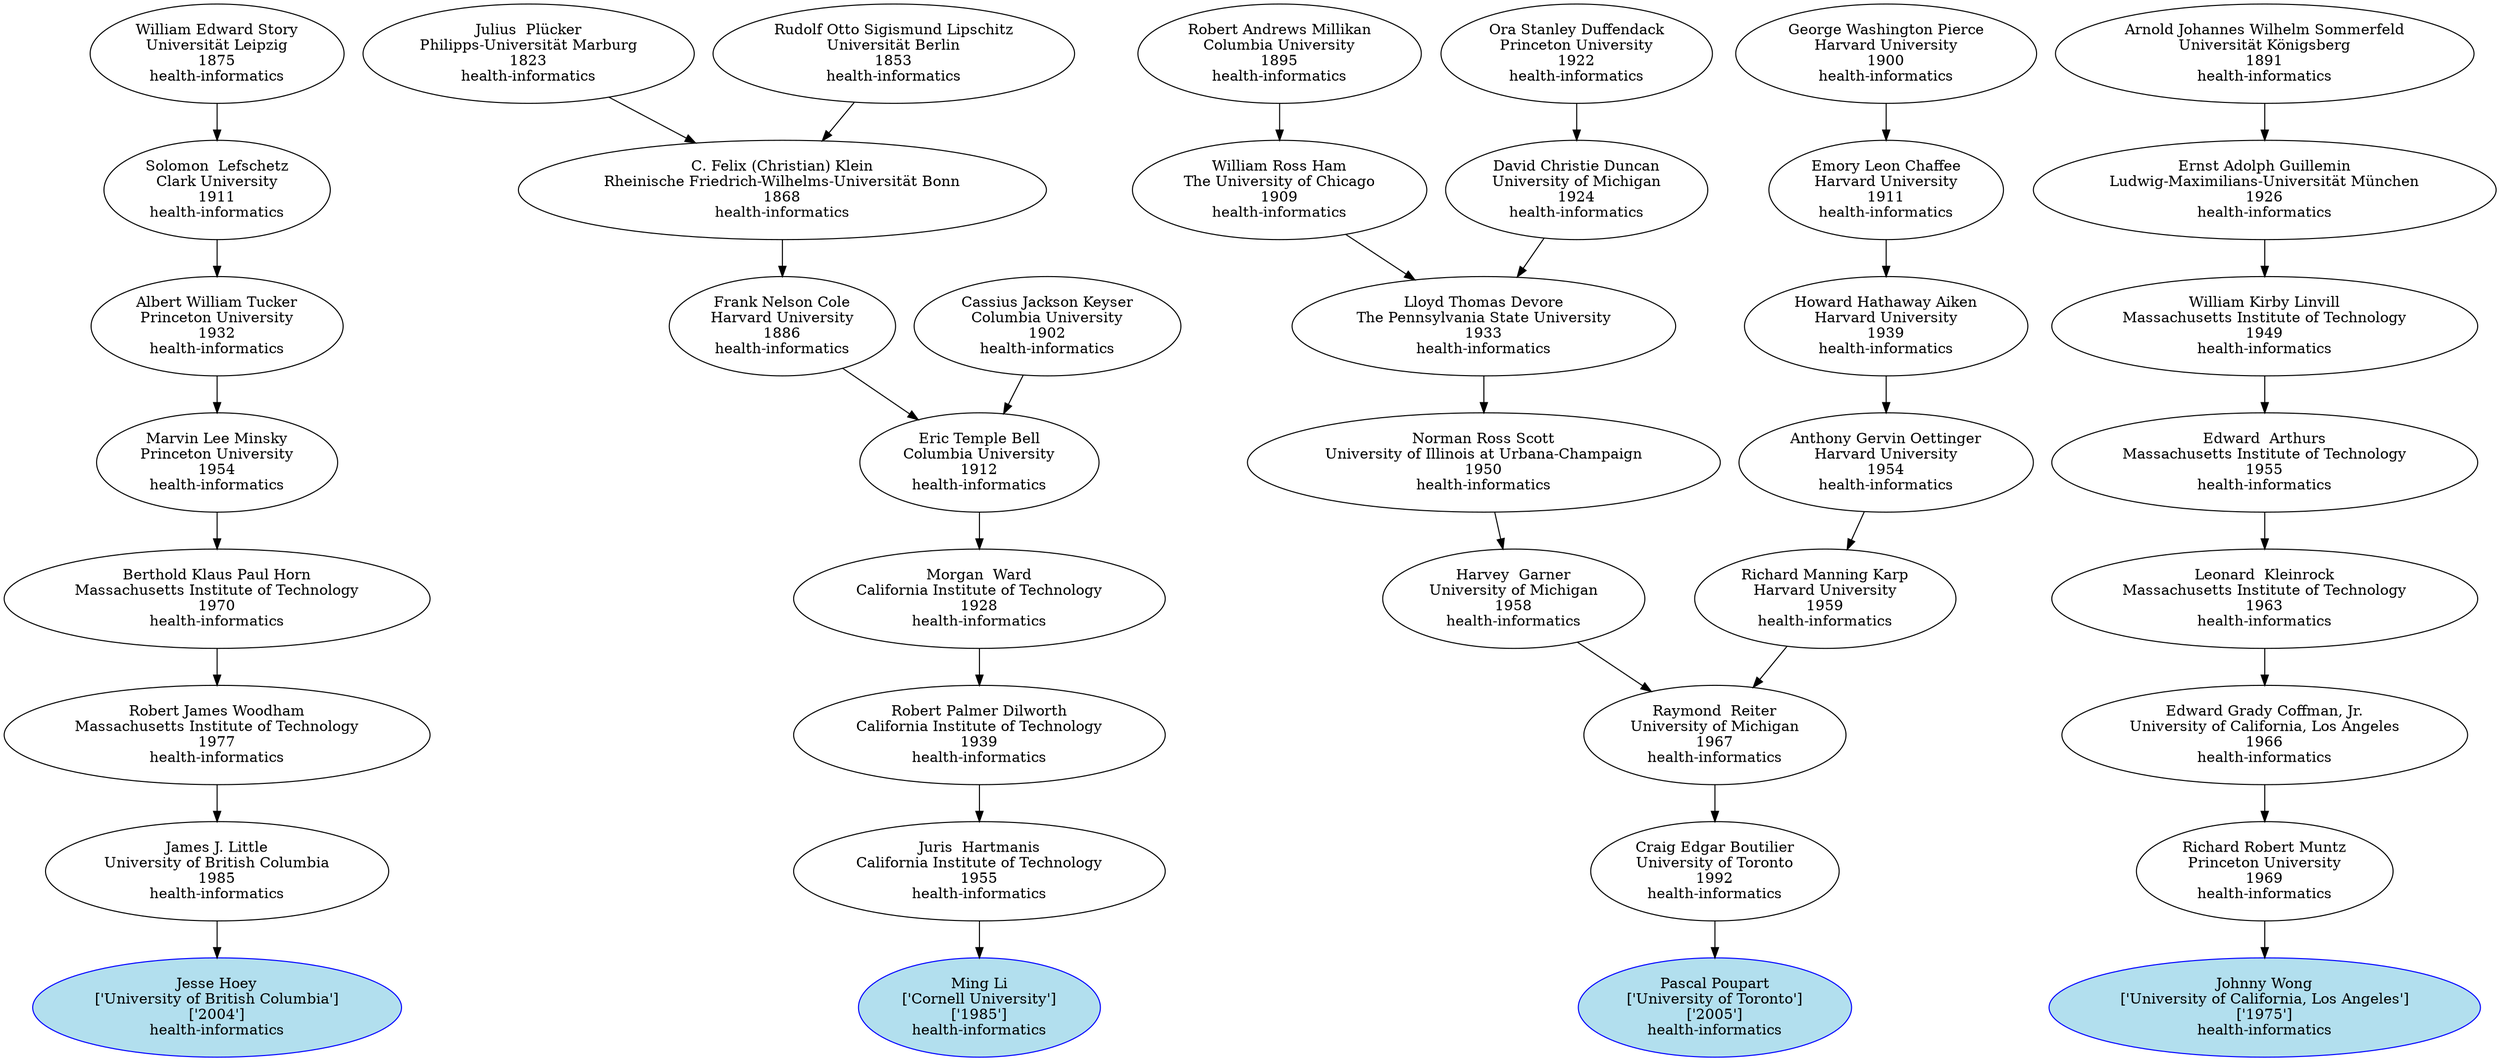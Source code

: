 digraph "Academic Genealogy for health-informatics" {
	167185 [label="Jesse Hoey
['University of British Columbia']
['2004']
health-informatics" color=blue fillcolor=lightblue2 style=filled]
	94793 [label="Ming Li
['Cornell University']
['1985']
health-informatics" color=blue fillcolor=lightblue2 style=filled]
	97099 [label="Pascal Poupart
['University of Toronto']
['2005']
health-informatics" color=blue fillcolor=lightblue2 style=filled]
	66882 [label="Johnny Wong
['University of California, Los Angeles']
['1975']
health-informatics" color=blue fillcolor=lightblue2 style=filled]
	72124 [label="James J. Little
University of British Columbia
1985
health-informatics"]
	10404 [label="Juris  Hartmanis
California Institute of Technology
1955
health-informatics"]
	72088 [label="Craig Edgar Boutilier
University of Toronto
1992
health-informatics"]
	70476 [label="Richard Robert Muntz
Princeton University
1969
health-informatics"]
	72085 [label="Robert James Woodham
Massachusetts Institute of Technology
1977
health-informatics"]
	10395 [label="Robert Palmer Dilworth
California Institute of Technology
1939
health-informatics"]
	5481 [label="Raymond  Reiter
University of Michigan
1967
health-informatics"]
	82027 [label="Edward Grady Coffman, Jr.
University of California, Los Angeles
1966
health-informatics"]
	61066 [label="Berthold Klaus Paul Horn
Massachusetts Institute of Technology
1970
health-informatics"]
	10385 [label="Morgan  Ward
California Institute of Technology
1928
health-informatics"]
	13812 [label="Harvey  Garner
University of Michigan
1958
health-informatics"]
	25275 [label="Richard Manning Karp
Harvard University
1959
health-informatics"]
	24334 [label="Leonard  Kleinrock
Massachusetts Institute of Technology
1963
health-informatics"]
	6869 [label="Marvin Lee Minsky
Princeton University
1954
health-informatics"]
	7868 [label="Eric Temple Bell
Columbia University
1912
health-informatics"]
	84481 [label="Norman Ross Scott
University of Illinois at Urbana-Champaign
1950
health-informatics"]
	13305 [label="Anthony Gervin Oettinger
Harvard University
1954
health-informatics"]
	65315 [label="Edward  Arthurs
Massachusetts Institute of Technology
1955
health-informatics"]
	8581 [label="Albert William Tucker
Princeton University
1932
health-informatics"]
	7611 [label="Frank Nelson Cole
Harvard University
1886
health-informatics"]
	37346 [label="Cassius Jackson Keyser
Columbia University
1902
health-informatics"]
	140183 [label="Lloyd Thomas Devore
The Pennsylvania State University
1933
health-informatics"]
	18953 [label="Howard Hathaway Aiken
Harvard University
1939
health-informatics"]
	10801 [label="William Kirby Linvill
Massachusetts Institute of Technology
1949
health-informatics"]
	7461 [label="Solomon  Lefschetz
Clark University
1911
health-informatics"]
	7401 [label="C. Felix (Christian) Klein
Rheinische Friedrich-Wilhelms-Universität Bonn
1868
health-informatics"]
	147676 [label="William Ross Ham
The University of Chicago
1909
health-informatics"]
	147677 [label="David Christie Duncan
University of Michigan
1924
health-informatics"]
	25248 [label="Emory Leon Chaffee
Harvard University
1911
health-informatics"]
	63061 [label="Ernst Adolph Guillemin
Ludwig-Maximilians-Universität München
1926
health-informatics"]
	7451 [label="William Edward Story
Universität Leipzig
1875
health-informatics"]
	7402 [label="Julius  Plücker
Philipps-Universität Marburg
1823
health-informatics"]
	19964 [label="Rudolf Otto Sigismund Lipschitz
Universität Berlin
1853
health-informatics"]
	72167 [label="Robert Andrews Millikan
Columbia University
1895
health-informatics"]
	148190 [label="Ora Stanley Duffendack
Princeton University
1922
health-informatics"]
	141987 [label="George Washington Pierce
Harvard University
1900
health-informatics"]
	31357 [label="Arnold Johannes Wilhelm Sommerfeld
Universität Königsberg
1891
health-informatics"]
	72124 -> 167185
	10404 -> 94793
	72088 -> 97099
	70476 -> 66882
	72085 -> 72124
	10395 -> 10404
	5481 -> 72088
	82027 -> 70476
	61066 -> 72085
	10385 -> 10395
	13812 -> 5481
	25275 -> 5481
	24334 -> 82027
	6869 -> 61066
	7868 -> 10385
	84481 -> 13812
	13305 -> 25275
	65315 -> 24334
	8581 -> 6869
	7611 -> 7868
	37346 -> 7868
	140183 -> 84481
	18953 -> 13305
	10801 -> 65315
	7461 -> 8581
	7401 -> 7611
	147676 -> 140183
	147677 -> 140183
	25248 -> 18953
	63061 -> 10801
	7451 -> 7461
	7402 -> 7401
	19964 -> 7401
	72167 -> 147676
	148190 -> 147677
	141987 -> 25248
	31357 -> 63061
}
